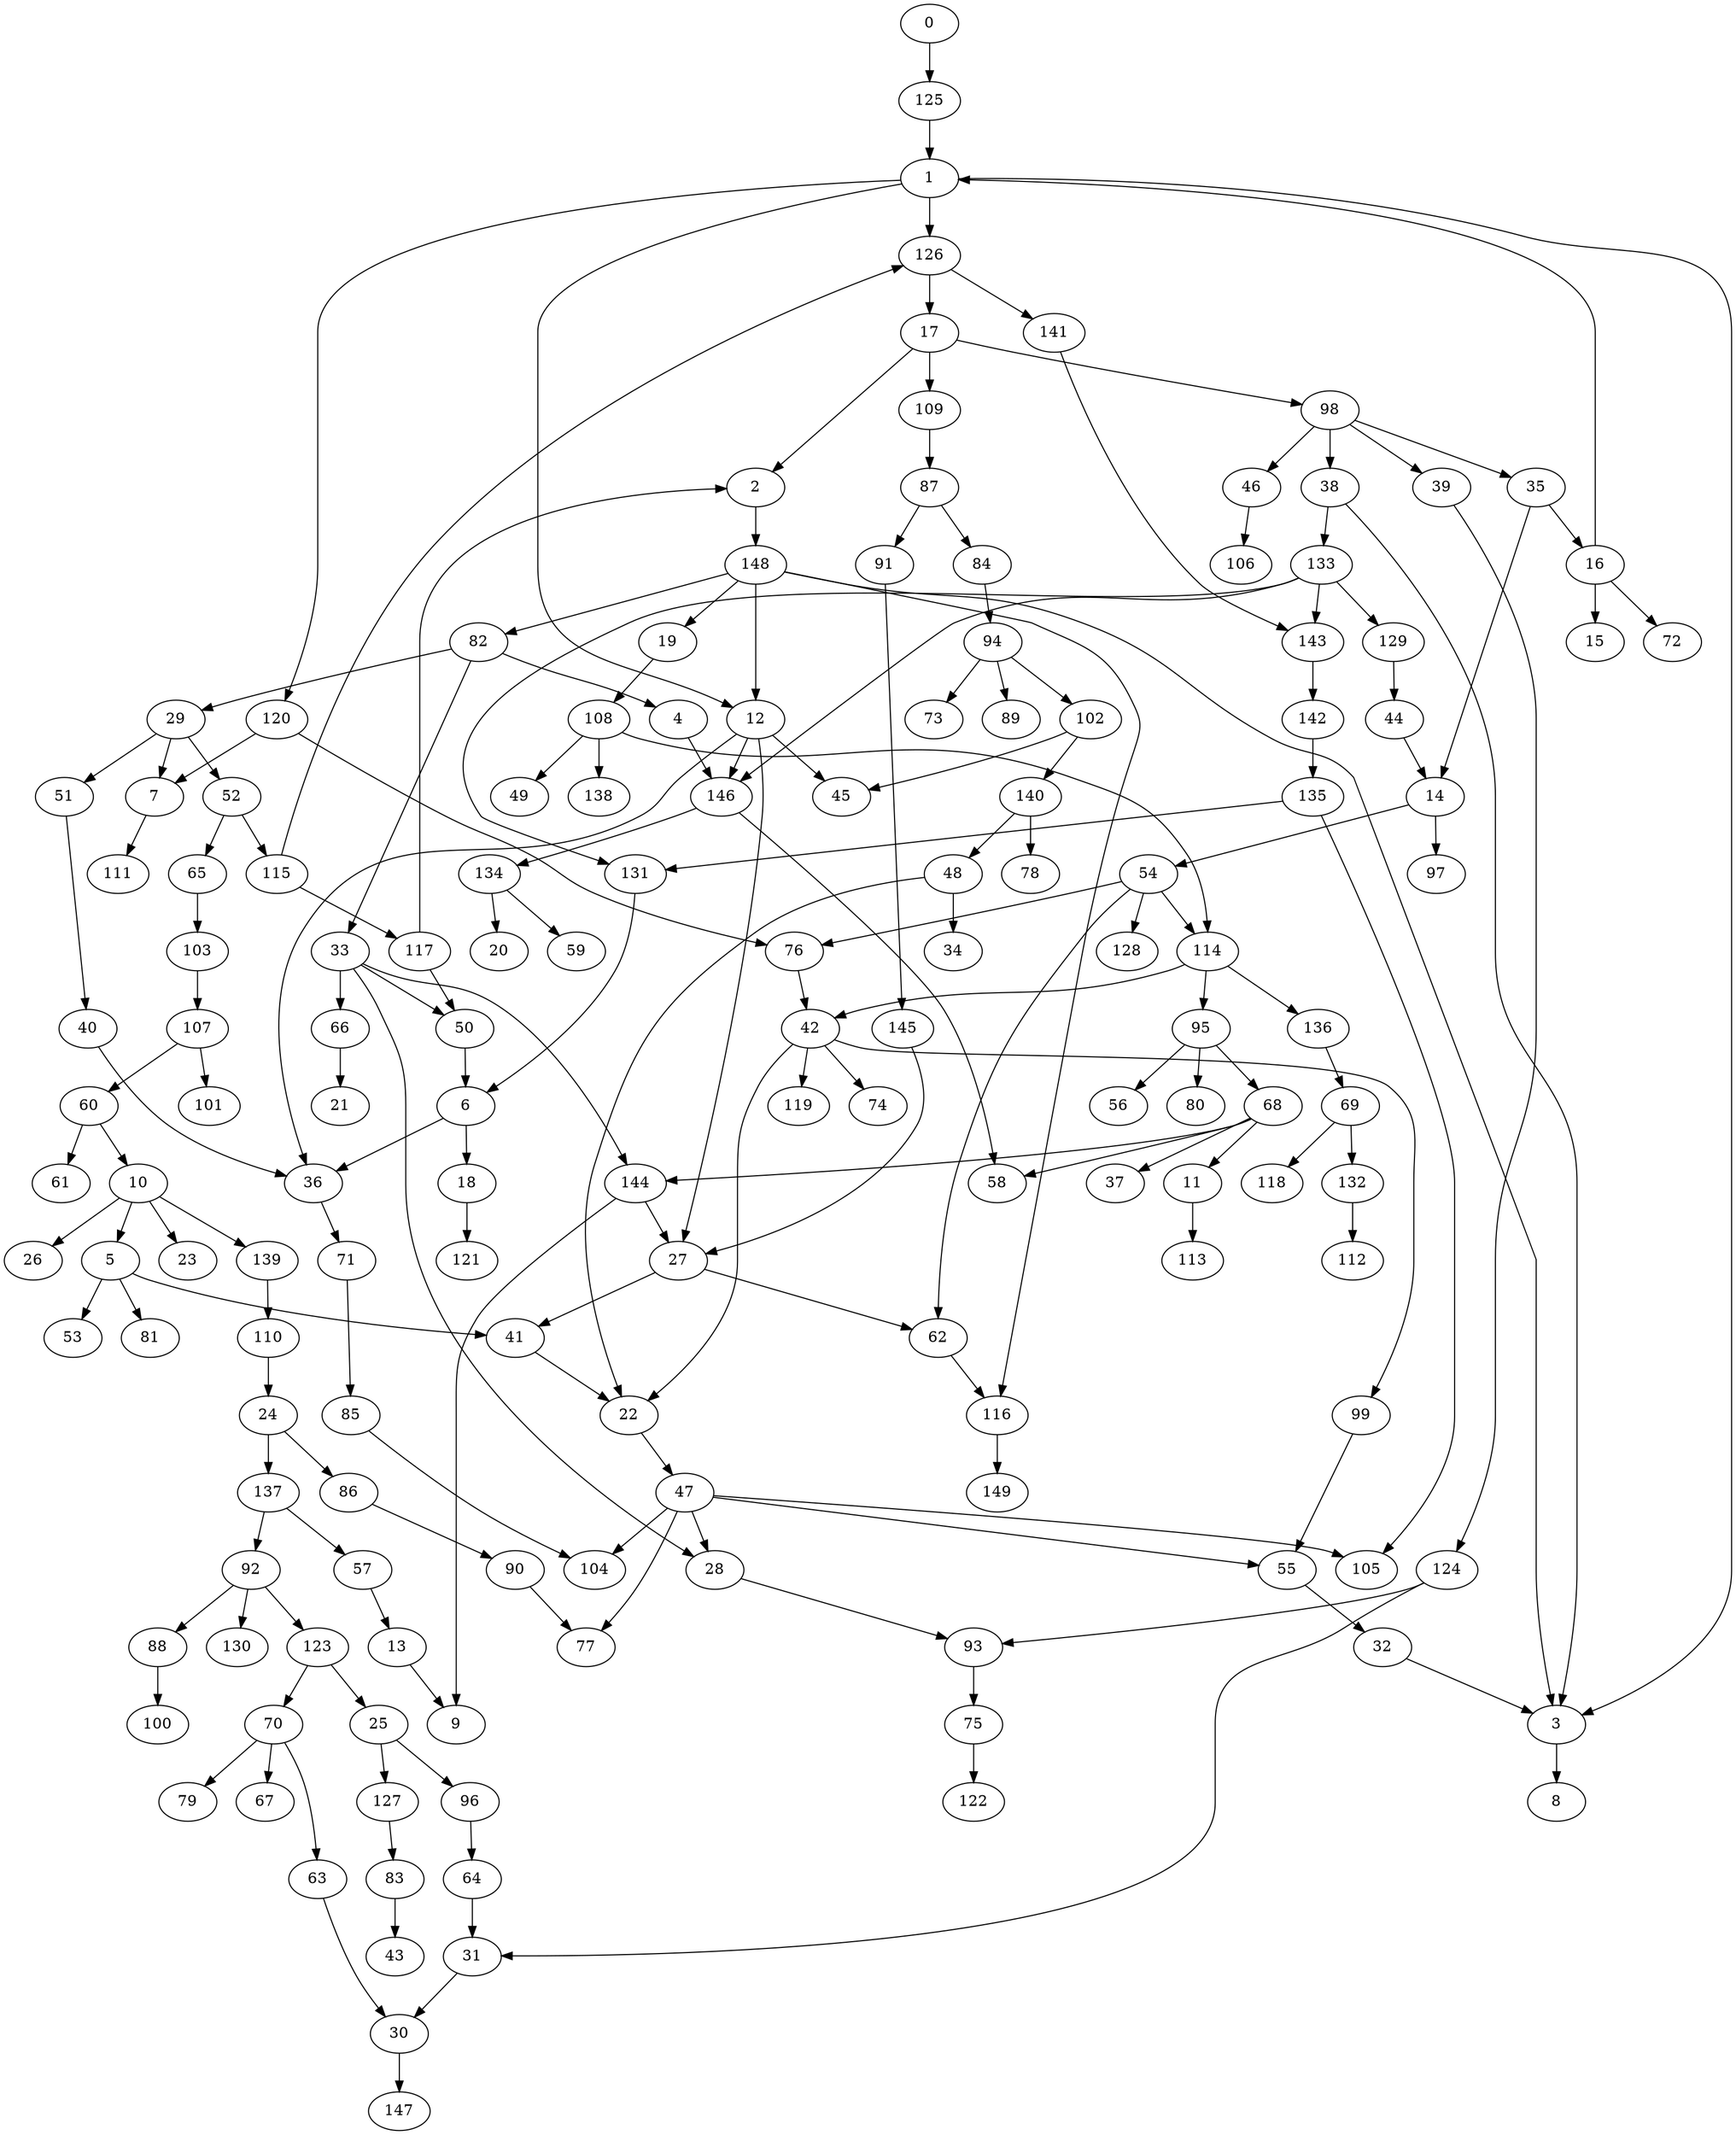 strict digraph {
	graph [bb="0,0,1732,1980"];
	node [label="\N"];
	0	[height=0.5,
		pos="1495,1962",
		width=0.75];
	125	[height=0.5,
		pos="1495,1890",
		width=0.75];
	0 -> 125	[pos="e,1495,1908.1 1495,1943.7 1495,1936 1495,1926.7 1495,1918.1"];
	1	[height=0.5,
		pos="1495,1818",
		width=0.75];
	3	[height=0.5,
		pos="1512,378",
		width=0.75];
	1 -> 3	[pos="e,1538.1,383.19 1521.3,1813.8 1583,1804.6 1732,1772.4 1732,1675 1732,1675 1732,1675 1732,521 1732,434.44 1610.3,398.09 1547.9,385.14"];
	12	[height=0.5,
		pos="615,1314",
		width=0.75];
	1 -> 12	[pos="e,614.6,1332 1468.1,1815.6 1320.3,1807.5 613,1763.9 613,1675 613,1675 613,1675 613,1457 613,1417 613.8,1370.6 614.39,1342.1"];
	120	[height=0.5,
		pos="1419,1314",
		width=0.75];
	1 -> 120	[pos="e,1433.3,1329.8 1495,1800 1495,1773.3 1495,1720.1 1495,1675 1495,1675 1495,1675 1495,1457 1495,1410.1 1462.4,1363.7 1439.9,1337.3"];
	126	[height=0.5,
		pos="461,1746",
		width=0.75];
	1 -> 126	[pos="e,487.15,1750.7 1467.8,1816 1358.6,1812 941.18,1795.2 599,1764 564.36,1760.8 525,1755.9 497.2,1752.1"];
	2	[height=0.5,
		pos="558,1530",
		width=0.75];
	148	[height=0.5,
		pos="855,1458",
		width=0.75];
	2 -> 148	[pos="e,829.69,1465 583.07,1523.1 635.95,1510.6 759.04,1481.6 819.79,1467.3"];
	8	[height=0.5,
		pos="1512,306",
		width=0.75];
	3 -> 8	[pos="e,1512,324.1 1512,359.7 1512,351.98 1512,342.71 1512,334.11"];
	4	[height=0.5,
		pos="744,1314",
		width=0.75];
	146	[height=0.5,
		pos="577,1242",
		width=0.75];
	4 -> 146	[pos="e,598.22,1253.3 721.46,1303.6 715.47,1301.1 708.99,1298.4 703,1296 663.1,1279.7 652.5,1277.2 613,1260 611.19,1259.2 609.34,1258.4 \
607.48,1257.6"];
	5	[height=0.5,
		pos="1199,810",
		width=0.75];
	41	[height=0.5,
		pos="587,738",
		width=0.75];
	5 -> 41	[pos="e,613.98,740.24 1178.5,797.83 1173.6,795.55 1168.2,793.42 1163,792 1060.6,764.05 734.45,746.11 623.99,740.72"];
	53	[height=0.5,
		pos="1127,738",
		width=0.75];
	5 -> 53	[pos="e,1141.8,753.38 1184.4,794.83 1174.3,784.94 1160.5,771.55 1149,760.36"];
	81	[height=0.5,
		pos="1199,738",
		width=0.75];
	5 -> 81	[pos="e,1199,756.1 1199,791.7 1199,783.98 1199,774.71 1199,766.11"];
	6	[height=0.5,
		pos="340,954",
		width=0.75];
	18	[height=0.5,
		pos="340,882",
		width=0.75];
	6 -> 18	[pos="e,340,900.1 340,935.7 340,927.98 340,918.71 340,910.11"];
	36	[height=0.5,
		pos="257,882",
		width=0.75];
	6 -> 36	[pos="e,273.08,896.56 323.6,939.17 311.36,928.85 294.45,914.58 280.73,903.01"];
	7	[height=0.5,
		pos="1321,1242",
		width=0.75];
	111	[height=0.5,
		pos="1321,1170",
		width=0.75];
	7 -> 111	[pos="e,1321,1188.1 1321,1223.7 1321,1216 1321,1206.7 1321,1198.1"];
	9	[height=0.5,
		pos="907,378",
		width=0.75];
	10	[height=0.5,
		pos="1199,882",
		width=0.75];
	10 -> 5	[pos="e,1199,828.1 1199,863.7 1199,855.98 1199,846.71 1199,838.11"];
	23	[height=0.5,
		pos="1055,810",
		width=0.75];
	10 -> 23	[pos="e,1076.3,821.37 1177.8,870.67 1153.4,858.83 1113.3,839.33 1085.6,825.86"];
	26	[height=0.5,
		pos="983,810",
		width=0.75];
	10 -> 26	[pos="e,1004,821.77 1178,870.23 1173.1,867.98 1167.9,865.77 1163,864 1100.9,841.81 1081.1,850.19 1019,828 1017.1,827.34 1015.3,826.61 \
1013.4,825.84"];
	139	[height=0.5,
		pos="1127,810",
		width=0.75];
	10 -> 139	[pos="e,1141.8,825.38 1184.4,866.83 1174.3,856.94 1160.5,843.55 1149,832.36"];
	11	[height=0.5,
		pos="873,882",
		width=0.75];
	113	[height=0.5,
		pos="801,810",
		width=0.75];
	11 -> 113	[pos="e,815.8,825.38 858.43,866.83 848.25,856.94 834.48,843.55 822.97,832.36"];
	27	[height=0.5,
		pos="522,810",
		width=0.75];
	12 -> 27	[pos="e,522,828.05 593.44,1303.1 576.54,1294.2 553.81,1279.6 541,1260 518.84,1226.2 522,1211.4 522,1171 522,1171 522,1171 522,953 522,\
913 522,866.65 522,838.08"];
	12 -> 36	[pos="e,252.37,899.95 590.34,1306.1 540.5,1291.2 426.07,1252.1 350,1188 290.21,1137.6 272.54,1118.5 249,1044 234.69,998.68 242.88,942.65 \
250.02,910.05"];
	45	[height=0.5,
		pos="353,1242",
		width=0.75];
	12 -> 45	[pos="e,374.84,1253 593.16,1303 587.05,1300.5 580.34,1297.9 574,1296 495.95,1272.3 472.05,1283.7 394,1260 390.83,1259 387.57,1257.9 384.33,\
1256.7"];
	12 -> 146	[pos="e,585.77,1259.1 606.19,1296.8 601.58,1288.3 595.84,1277.7 590.68,1268.2"];
	13	[height=0.5,
		pos="1051,450",
		width=0.75];
	13 -> 9	[pos="e,928.33,389.37 1029.8,438.67 1005.4,426.83 965.28,407.33 937.57,393.86"];
	14	[height=0.5,
		pos="1223,1242",
		width=0.75];
	54	[height=0.5,
		pos="1164,1170",
		width=0.75];
	14 -> 54	[pos="e,1176.8,1186.2 1210.2,1225.8 1202.4,1216.5 1192.3,1204.5 1183.5,1194.1"];
	97	[height=0.5,
		pos="1236,1170",
		width=0.75];
	14 -> 97	[pos="e,1232.8,1188.3 1226.1,1224.1 1227.6,1216.3 1229.3,1207 1230.9,1198.4"];
	15	[height=0.5,
		pos="1605,1386",
		width=0.75];
	16	[height=0.5,
		pos="1605,1458",
		width=0.75];
	16 -> 1	[pos="e,1514.2,1804.7 1605,1476 1605,1502.7 1605,1555.9 1605,1601 1605,1675 1605,1675 1605,1675 1605,1728.8 1555,1774.6 1522.4,1798.7"];
	16 -> 15	[pos="e,1605,1404.1 1605,1439.7 1605,1432 1605,1422.7 1605,1414.1"];
	72	[height=0.5,
		pos="1677,1386",
		width=0.75];
	16 -> 72	[pos="e,1662.2,1401.4 1619.6,1442.8 1629.7,1432.9 1643.5,1419.5 1655,1408.4"];
	17	[height=0.5,
		pos="524,1674",
		width=0.75];
	17 -> 2	[pos="e,553.97,1547.8 528.03,1656.2 533.86,1631.8 544.69,1586.6 551.62,1557.7"];
	98	[height=0.5,
		pos="1328,1602",
		width=0.75];
	17 -> 98	[pos="e,1301.1,1605.3 550.75,1670.7 669.98,1660.3 1153.2,1618.2 1291.1,1606.2"];
	109	[height=0.5,
		pos="494,1602",
		width=0.75];
	17 -> 109	[pos="e,501.06,1619.5 516.89,1656.4 513.34,1648.1 508.97,1637.9 505,1628.7"];
	121	[height=0.5,
		pos="340,810",
		width=0.75];
	18 -> 121	[pos="e,340,828.1 340,863.7 340,855.98 340,846.71 340,838.11"];
	19	[height=0.5,
		pos="822,1386",
		width=0.75];
	108	[height=0.5,
		pos="816,1314",
		width=0.75];
	19 -> 108	[pos="e,817.47,1332.1 820.52,1367.7 819.86,1360 819.06,1350.7 818.32,1342.1"];
	20	[height=0.5,
		pos="687,1098",
		width=0.75];
	21	[height=0.5,
		pos="615,954",
		width=0.75];
	22	[height=0.5,
		pos="581,666",
		width=0.75];
	47	[height=0.5,
		pos="581,594",
		width=0.75];
	22 -> 47	[pos="e,581,612.1 581,647.7 581,639.98 581,630.71 581,622.11"];
	24	[height=0.5,
		pos="1009,666",
		width=0.75];
	86	[height=0.5,
		pos="894,594",
		width=0.75];
	24 -> 86	[pos="e,913.31,606.75 989.75,653.28 971.26,642.03 943.11,624.89 922.11,612.11"];
	137	[height=0.5,
		pos="1009,594",
		width=0.75];
	24 -> 137	[pos="e,1009,612.1 1009,647.7 1009,639.98 1009,630.71 1009,622.11"];
	25	[height=0.5,
		pos="979,378",
		width=0.75];
	96	[height=0.5,
		pos="1051,306",
		width=0.75];
	25 -> 96	[pos="e,1036.2,321.38 993.57,362.83 1003.7,352.94 1017.5,339.55 1029,328.36"];
	127	[height=0.5,
		pos="979,306",
		width=0.75];
	25 -> 127	[pos="e,979,324.1 979,359.7 979,351.98 979,342.71 979,334.11"];
	27 -> 41	[pos="e,573.24,753.82 535.78,794.15 544.66,784.6 556.36,771.99 566.34,761.25"];
	62	[height=0.5,
		pos="515,738",
		width=0.75];
	27 -> 62	[pos="e,516.71,756.1 520.27,791.7 519.5,783.98 518.57,774.71 517.71,766.11"];
	28	[height=0.5,
		pos="1254,522",
		width=0.75];
	93	[height=0.5,
		pos="1334,450",
		width=0.75];
	28 -> 93	[pos="e,1318.2,464.8 1269.8,507.17 1281.4,497.01 1297.4,483.03 1310.5,471.56"];
	29	[height=0.5,
		pos="900,1314",
		width=0.75];
	29 -> 7	[pos="e,1297,1250.3 926.77,1310.2 986.68,1303.6 1136,1285.8 1259,1260 1268.2,1258.1 1278.1,1255.6 1287.2,1253.1"];
	51	[height=0.5,
		pos="831,1242",
		width=0.75];
	29 -> 51	[pos="e,845.28,1257.5 885.7,1298.5 876.08,1288.7 863.22,1275.7 852.39,1264.7"];
	52	[height=0.5,
		pos="903,1242",
		width=0.75];
	29 -> 52	[pos="e,902.27,1260.1 900.74,1295.7 901.07,1288 901.47,1278.7 901.84,1270.1"];
	30	[height=0.5,
		pos="1149,90",
		width=0.75];
	147	[height=0.5,
		pos="1149,18",
		width=0.75];
	30 -> 147	[pos="e,1149,36.104 1149,71.697 1149,63.983 1149,54.712 1149,46.112"];
	31	[height=0.5,
		pos="1106,162",
		width=0.75];
	31 -> 30	[pos="e,1139.3,106.82 1115.8,145.12 1121.1,136.34 1128,125.26 1134,115.42"];
	32	[height=0.5,
		pos="1419,450",
		width=0.75];
	32 -> 3	[pos="e,1494.6,392.11 1436.5,435.83 1450.5,425.27 1470.4,410.3 1486.3,398.37"];
	33	[height=0.5,
		pos="759,1098",
		width=0.75];
	33 -> 28	[pos="e,1254,540.05 785.84,1095.7 864.95,1091.5 1095.9,1076.6 1163,1044 1213.9,1019.3 1254,1011.6 1254,955 1254,955 1254,955 1254,665 \
1254,625 1254,578.65 1254,550.08"];
	50	[height=0.5,
		pos="395,1026",
		width=0.75];
	33 -> 50	[pos="e,415.5,1038.1 738.5,1085.9 733.54,1083.7 728.18,1081.5 723,1080 597.4,1043.6 556.6,1080.4 431,1044 429.06,1043.4 427.09,1042.8 \
425.13,1042.1"];
	66	[height=0.5,
		pos="615,1026",
		width=0.75];
	33 -> 66	[pos="e,636.33,1037.4 737.75,1086.7 713.4,1074.8 673.28,1055.3 645.57,1041.9"];
	144	[height=0.5,
		pos="681,882",
		width=0.75];
	33 -> 144	[pos="e,687.09,899.71 752.88,1080.2 739.35,1043.1 706.83,953.86 690.58,909.27"];
	34	[height=0.5,
		pos="137,1098",
		width=0.75];
	35	[height=0.5,
		pos="1400,1530",
		width=0.75];
	35 -> 14	[pos="e,1235.7,1258 1394.5,1512.1 1388.2,1493.7 1377.2,1464 1364,1440 1327,1372.8 1271.2,1301.4 1242.1,1265.8"];
	35 -> 16	[pos="e,1581.4,1467 1423.5,1521 1460,1508.5 1530.2,1484.6 1571.8,1470.3"];
	71	[height=0.5,
		pos="137,810",
		width=0.75];
	36 -> 71	[pos="e,156.84,822.58 237.18,869.44 217.73,858.09 187.84,840.66 165.77,827.78"];
	37	[height=0.5,
		pos="801,882",
		width=0.75];
	38	[height=0.5,
		pos="1256,1530",
		width=0.75];
	38 -> 3	[pos="e,1519.5,395.66 1277.4,1518.8 1307.9,1504.2 1360.3,1479 1364,1476 1459.5,1399 1512,1365.7 1512,1243 1512,1243 1512,1243 1512,881 \
1512,784.4 1550,763.6 1550,667 1550,667 1550,667 1550,521 1550,479.41 1534.6,433.22 1523.4,405.14"];
	133	[height=0.5,
		pos="689,1458",
		width=0.75];
	38 -> 133	[pos="e,715.38,1462.5 1229.4,1525.9 1161.2,1517.8 974.44,1495.6 819,1476 787.44,1472 751.6,1467.3 725.55,1463.9"];
	39	[height=0.5,
		pos="1550,1530",
		width=0.75];
	124	[height=0.5,
		pos="1334,522",
		width=0.75];
	39 -> 124	[pos="e,1350.3,536.56 1550,1512 1550,1485.3 1550,1432.1 1550,1387 1550,1387 1550,1387 1550,881 1550,769.17 1518.1,740.33 1455,648 1426.7,\
606.64 1384.3,566.41 1357.9,543.2"];
	40	[height=0.5,
		pos="285,1026",
		width=0.75];
	40 -> 36	[pos="e,260.39,900.19 281.62,1007.9 276.83,983.56 268.01,938.82 262.33,910.01"];
	41 -> 22	[pos="e,582.47,684.1 585.52,719.7 584.86,711.98 584.06,702.71 583.32,694.11"];
	42	[height=0.5,
		pos="1309,1026",
		width=0.75];
	42 -> 22	[pos="e,602.22,677.13 1282.3,1022.2 1219.7,1015.2 1065,995.94 1019,972 1012.7,968.71 842.8,796.11 837,792 826.93,784.86 676.82,712.81 \
611.26,681.45"];
	74	[height=0.5,
		pos="1309,954",
		width=0.75];
	42 -> 74	[pos="e,1309,972.1 1309,1007.7 1309,999.98 1309,990.71 1309,982.11"];
	99	[height=0.5,
		pos="1419,666",
		width=0.75];
	42 -> 99	[pos="e,1422.4,683.97 1334.5,1019.3 1359.4,1012.5 1396.4,998.35 1417,972 1441.9,940.11 1436,923.45 1436,883 1436,883 1436,883 1436,809 \
1436,768.71 1429.2,722.44 1424.2,693.96"];
	119	[height=0.5,
		pos="1381,954",
		width=0.75];
	42 -> 119	[pos="e,1366.2,969.38 1323.6,1010.8 1333.7,1000.9 1347.5,987.55 1359,976.36"];
	43	[height=0.5,
		pos="979,162",
		width=0.75];
	44	[height=0.5,
		pos="1115,1314",
		width=0.75];
	44 -> 14	[pos="e,1204.4,1255.1 1133.8,1300.8 1151,1289.7 1176.6,1273.1 1196,1260.5"];
	46	[height=0.5,
		pos="1328,1530",
		width=0.75];
	106	[height=0.5,
		pos="1328,1458",
		width=0.75];
	46 -> 106	[pos="e,1328,1476.1 1328,1511.7 1328,1504 1328,1494.7 1328,1486.1"];
	47 -> 28	[pos="e,1227.4,525.91 601.07,581.95 606.13,579.61 611.65,577.42 617,576 819.52,522.38 878.33,558.61 1087,540 1131.8,536.01 1183.3,530.65 \
1217.1,527.03"];
	55	[height=0.5,
		pos="1419,522",
		width=0.75];
	47 -> 55	[pos="e,1396.4,532.34 601.04,581.84 606.11,579.5 611.63,577.34 617,576 942.09,494.9 1041,603.56 1370,540 1375.5,538.93 1381.3,537.37 1386.8,\
535.63"];
	77	[height=0.5,
		pos="763,450",
		width=0.75];
	47 -> 77	[pos="e,745.98,464.28 597.8,579.9 629.95,554.81 700.34,499.89 738.02,470.49"];
	104	[height=0.5,
		pos="500,522",
		width=0.75];
	47 -> 104	[pos="e,515.97,536.8 565,579.17 553.24,569.01 537.06,555.03 523.79,543.56"];
	105	[height=0.5,
		pos="251,522",
		width=0.75];
	47 -> 105	[pos="e,276.43,528.39 555.65,587.62 497.35,575.26 353.58,544.76 286.51,530.53"];
	48	[height=0.5,
		pos="137,1170",
		width=0.75];
	48 -> 22	[pos="e,554.87,670.72 149.75,1153.7 157.56,1143.6 167.15,1129.7 173,1116 188.88,1078.8 192,1067.4 192,1027 192,1027 192,1027 192,809 192,\
734.33 448.09,687.35 544.7,672.28"];
	48 -> 34	[pos="e,137,1116.1 137,1151.7 137,1144 137,1134.7 137,1126.1"];
	49	[height=0.5,
		pos="649,1242",
		width=0.75];
	50 -> 6	[pos="e,351.91,970.16 383.07,1009.8 375.79,1000.5 366.34,988.52 358.15,978.09"];
	51 -> 40	[pos="e,290.69,1043.8 806.15,1234.5 791.86,1230.9 773.52,1226.7 757,1224 676.78,1210.9 462.75,1229.7 393,1188 341.26,1157 309.04,1090.6 \
294.36,1053.4"];
	65	[height=0.5,
		pos="903,1170",
		width=0.75];
	52 -> 65	[pos="e,903,1188.1 903,1223.7 903,1216 903,1206.7 903,1198.1"];
	115	[height=0.5,
		pos="429,1170",
		width=0.75];
	52 -> 115	[pos="e,455.64,1174 882.5,1229.9 877.55,1227.7 872.18,1225.5 867,1224 847.76,1218.5 567.74,1186.6 465.78,1175.1"];
	54 -> 62	[pos="e,503.35,754.62 1139.8,1161.7 1109.3,1152.2 1055.6,1134.8 1011,1116 846.14,1046.6 815.33,1006.7 651,936 607.99,917.5 590.93,926 \
552,900 515.9,875.89 501.74,868.46 486,828 477.62,806.46 487.5,781.39 497.94,763.35"];
	76	[height=0.5,
		pos="1309,1098",
		width=0.75];
	54 -> 76	[pos="e,1287.5,1109.4 1185.4,1158.7 1209.9,1146.8 1250.3,1127.3 1278.2,1113.9"];
	114	[height=0.5,
		pos="1047,1098",
		width=0.75];
	54 -> 114	[pos="e,1066.6,1110.8 1144.4,1157.3 1125.5,1146 1096.7,1128.7 1075.3,1115.9"];
	128	[height=0.5,
		pos="1191,1098",
		width=0.75];
	54 -> 128	[pos="e,1184.5,1116 1170.4,1152.4 1173.5,1144.3 1177.3,1134.4 1180.8,1125.4"];
	55 -> 32	[pos="e,1419,468.1 1419,503.7 1419,495.98 1419,486.71 1419,478.11"];
	56	[height=0.5,
		pos="801,954",
		width=0.75];
	57	[height=0.5,
		pos="1051,522",
		width=0.75];
	57 -> 13	[pos="e,1051,468.1 1051,503.7 1051,495.98 1051,486.71 1051,478.11"];
	58	[height=0.5,
		pos="588,882",
		width=0.75];
	59	[height=0.5,
		pos="615,1098",
		width=0.75];
	60	[height=0.5,
		pos="1199,954",
		width=0.75];
	60 -> 10	[pos="e,1199,900.1 1199,935.7 1199,927.98 1199,918.71 1199,910.11"];
	61	[height=0.5,
		pos="1127,882",
		width=0.75];
	60 -> 61	[pos="e,1141.8,897.38 1184.4,938.83 1174.3,928.94 1160.5,915.55 1149,904.36"];
	116	[height=0.5,
		pos="653,666",
		width=0.75];
	62 -> 116	[pos="e,631.84,677.73 535.96,726.37 559.06,714.65 596.42,695.7 622.71,682.37"];
	63	[height=0.5,
		pos="1256,234",
		width=0.75];
	63 -> 30	[pos="e,1160.6,106.45 1244.3,217.53 1225.6,192.67 1188.7,143.66 1166.7,114.47"];
	64	[height=0.5,
		pos="1051,234",
		width=0.75];
	64 -> 31	[pos="e,1094.1,178.16 1062.9,217.81 1070.2,208.55 1079.7,196.52 1087.9,186.09"];
	103	[height=0.5,
		pos="1119,1098",
		width=0.75];
	65 -> 103	[pos="e,1097.9,1109.6 928.15,1162.9 963.32,1154.1 1029,1136.6 1083,1116 1084.8,1115.3 1086.7,1114.5 1088.6,1113.8"];
	66 -> 21	[pos="e,615,972.1 615,1007.7 615,999.98 615,990.71 615,982.11"];
	67	[height=0.5,
		pos="1161,306",
		width=0.75];
	68	[height=0.5,
		pos="945,954",
		width=0.75];
	68 -> 11	[pos="e,887.8,897.38 930.43,938.83 920.25,928.94 906.48,915.55 894.97,904.36"];
	68 -> 37	[pos="e,822.33,893.37 923.75,942.67 899.4,930.83 859.28,911.33 831.57,897.86"];
	68 -> 58	[pos="e,611.64,890.94 924.49,942 919.53,939.71 914.17,937.53 909,936 795.47,902.32 760.75,925 645,900 637.28,898.33 629.08,896.14 621.39,\
893.89"];
	68 -> 144	[pos="e,706.5,888.21 924.37,942.34 919.42,940.04 914.09,937.77 909,936 873.66,923.71 771.2,901.68 716.46,890.28"];
	69	[height=0.5,
		pos="1055,954",
		width=0.75];
	118	[height=0.5,
		pos="983,882",
		width=0.75];
	69 -> 118	[pos="e,997.8,897.38 1040.4,938.83 1030.3,928.94 1016.5,915.55 1005,904.36"];
	132	[height=0.5,
		pos="1055,882",
		width=0.75];
	69 -> 132	[pos="e,1055,900.1 1055,935.7 1055,927.98 1055,918.71 1055,910.11"];
	70	[height=0.5,
		pos="1197,378",
		width=0.75];
	70 -> 63	[pos="e,1263.9,251.35 1219.1,367.61 1236.2,359.01 1258.6,344.5 1269,324 1278.9,304.36 1274,279.38 1267.5,260.89"];
	70 -> 67	[pos="e,1169.3,323.15 1188.7,360.76 1184.3,352.28 1178.9,341.71 1174,332.2"];
	79	[height=0.5,
		pos="1233,306",
		width=0.75];
	70 -> 79	[pos="e,1224.7,323.15 1205.3,360.76 1209.7,352.28 1215.1,341.71 1220,332.2"];
	85	[height=0.5,
		pos="402,666",
		width=0.75];
	71 -> 85	[pos="e,374.93,666.16 140.19,791.82 144.88,771.55 155.62,738.31 178,720 232.03,675.8 316.62,667.24 364.91,666.27"];
	73	[height=0.5,
		pos="319,1314",
		width=0.75];
	75	[height=0.5,
		pos="1338,378",
		width=0.75];
	122	[height=0.5,
		pos="1343,306",
		width=0.75];
	75 -> 122	[pos="e,1341.8,324.1 1339.2,359.7 1339.8,351.98 1340.4,342.71 1341.1,334.11"];
	76 -> 42	[pos="e,1309,1044.1 1309,1079.7 1309,1072 1309,1062.7 1309,1054.1"];
	78	[height=0.5,
		pos="27,1170",
		width=0.75];
	80	[height=0.5,
		pos="873,954",
		width=0.75];
	82	[height=0.5,
		pos="897,1386",
		width=0.75];
	82 -> 4	[pos="e,765.29,1325.1 874.96,1375.1 851.4,1364.6 812.99,1347.3 780,1332 778.21,1331.2 776.38,1330.3 774.52,1329.5"];
	82 -> 29	[pos="e,899.27,1332.1 897.74,1367.7 898.07,1360 898.47,1350.7 898.84,1342.1"];
	82 -> 33	[pos="e,780.91,1108.7 911.28,1370.6 920.16,1360.7 930.85,1346.7 936,1332 944.28,1308.4 942.42,1156.4 939,1152 899.94,1101.5 860.51,1136.3 \
800,1116 796.86,1114.9 793.62,1113.8 790.39,1112.5"];
	83	[height=0.5,
		pos="979,234",
		width=0.75];
	83 -> 43	[pos="e,979,180.1 979,215.7 979,207.98 979,198.71 979,190.11"];
	84	[height=0.5,
		pos="376,1458",
		width=0.75];
	94	[height=0.5,
		pos="376,1386",
		width=0.75];
	84 -> 94	[pos="e,376,1404.1 376,1439.7 376,1432 376,1422.7 376,1414.1"];
	85 -> 104	[pos="e,489.09,538.81 412.86,649.26 429.93,624.52 463.17,576.37 483.3,547.2"];
	90	[height=0.5,
		pos="834,522",
		width=0.75];
	86 -> 90	[pos="e,846.99,538.16 880.98,577.81 872.96,568.45 862.53,556.28 853.53,545.79"];
	87	[height=0.5,
		pos="486,1530",
		width=0.75];
	87 -> 84	[pos="e,394.94,1471.1 466.84,1516.8 449.33,1505.7 423.24,1489.1 403.51,1476.5"];
	91	[height=0.5,
		pos="486,1458",
		width=0.75];
	87 -> 91	[pos="e,486,1476.1 486,1511.7 486,1504 486,1494.7 486,1486.1"];
	88	[height=0.5,
		pos="835,450",
		width=0.75];
	100	[height=0.5,
		pos="835,378",
		width=0.75];
	88 -> 100	[pos="e,835,396.1 835,431.7 835,423.98 835,414.71 835,406.11"];
	89	[height=0.5,
		pos="391,1314",
		width=0.75];
	90 -> 77	[pos="e,777.69,465.49 819.29,506.5 809.39,496.73 796.16,483.69 785.01,472.7"];
	145	[height=0.5,
		pos="467,1026",
		width=0.75];
	91 -> 145	[pos="e,470.36,1044 485.6,1440 485.02,1413.3 484,1360.1 484,1315 484,1315 484,1315 484,1169 484,1128.7 477.17,1082.4 472.17,1054"];
	92	[height=0.5,
		pos="955,522",
		width=0.75];
	92 -> 88	[pos="e,854.84,462.58 935.18,509.44 915.73,498.09 885.84,480.66 863.77,467.78"];
	123	[height=0.5,
		pos="907,450",
		width=0.75];
	92 -> 123	[pos="e,917.85,466.82 944.11,505.12 938.03,496.26 930.34,485.04 923.54,475.12"];
	130	[height=0.5,
		pos="979,450",
		width=0.75];
	92 -> 130	[pos="e,973.24,467.79 960.81,504.05 963.55,496.06 966.89,486.33 969.95,477.4"];
	93 -> 75	[pos="e,1337,396.1 1335,431.7 1335.4,423.98 1336,414.71 1336.5,406.11"];
	94 -> 73	[pos="e,331.34,1330.2 363.63,1369.8 356.09,1360.5 346.3,1348.5 337.81,1338.1"];
	94 -> 89	[pos="e,387.3,1332.3 379.63,1368.1 381.3,1360.3 383.32,1350.8 385.2,1342.1"];
	102	[height=0.5,
		pos="247,1314",
		width=0.75];
	94 -> 102	[pos="e,267.34,1326 355.56,1373.9 334.24,1362.3 300.6,1344.1 276.42,1331"];
	95	[height=0.5,
		pos="922,1026",
		width=0.75];
	95 -> 56	[pos="e,820.7,966.4 902.29,1013.6 882.51,1002.2 851.85,984.42 829.44,971.46"];
	95 -> 68	[pos="e,939.48,971.79 927.57,1008.1 930.2,1000.1 933.39,990.33 936.33,981.4"];
	95 -> 80	[pos="e,883.84,970.49 911.13,1009.5 904.84,1000.5 896.81,989.02 889.74,978.92"];
	96 -> 64	[pos="e,1051,252.1 1051,287.7 1051,279.98 1051,270.71 1051,262.11"];
	98 -> 35	[pos="e,1385.2,1545.4 1342.6,1586.8 1352.7,1576.9 1366.5,1563.5 1378,1552.4"];
	98 -> 38	[pos="e,1270.8,1545.4 1313.4,1586.8 1303.3,1576.9 1289.5,1563.5 1278,1552.4"];
	98 -> 39	[pos="e,1526.2,1538.5 1352.2,1593.4 1392,1580.8 1471.4,1555.8 1516.6,1541.5"];
	98 -> 46	[pos="e,1328,1548.1 1328,1583.7 1328,1576 1328,1566.7 1328,1558.1"];
	99 -> 55	[pos="e,1419,540.19 1419,647.87 1419,623.67 1419,579.21 1419,550.39"];
	101	[height=0.5,
		pos="1127,954",
		width=0.75];
	102 -> 45	[pos="e,334.39,1255.3 265.46,1300.8 282.16,1289.8 306.95,1273.4 325.89,1260.9"];
	140	[height=0.5,
		pos="118,1242",
		width=0.75];
	102 -> 140	[pos="e,138.34,1254 226.56,1301.9 205.24,1290.3 171.6,1272.1 147.42,1259"];
	107	[height=0.5,
		pos="1127,1026",
		width=0.75];
	103 -> 107	[pos="e,1125,1044.1 1121,1079.7 1121.9,1072 1122.9,1062.7 1123.9,1054.1"];
	107 -> 60	[pos="e,1184.2,969.38 1141.6,1010.8 1151.7,1000.9 1165.5,987.55 1177,976.36"];
	107 -> 101	[pos="e,1127,972.1 1127,1007.7 1127,999.98 1127,990.71 1127,982.11"];
	108 -> 49	[pos="e,670.19,1253.3 794.81,1302.7 789.97,1300.4 784.83,1298.1 780,1296 738.44,1278.3 726.56,1277.7 685,1260 683.19,1259.2 681.33,1258.4 \
679.47,1257.6"];
	108 -> 114	[pos="e,1020.6,1102.6 806.47,1297.1 796.88,1278.9 784.85,1248.5 795,1224 812.32,1182.2 828.09,1175.1 867,1152 912.45,1125 972.59,1110.9 \
1010.5,1104.3"];
	138	[height=0.5,
		pos="721,1242",
		width=0.75];
	108 -> 138	[pos="e,738.64,1256 798.58,1300.2 784.07,1289.5 763.21,1274.1 746.77,1262"];
	109 -> 87	[pos="e,487.95,1548.1 492.02,1583.7 491.14,1576 490.08,1566.7 489.1,1558.1"];
	110	[height=0.5,
		pos="1053,738",
		width=0.75];
	110 -> 24	[pos="e,1018.9,682.82 1043,721.12 1037.5,712.34 1030.5,701.26 1024.3,691.42"];
	112	[height=0.5,
		pos="911,810",
		width=0.75];
	114 -> 42	[pos="e,1287.2,1037 1067.6,1086.2 1072.5,1083.9 1077.9,1081.7 1083,1080 1162.6,1053.9 1187.8,1068.2 1268,1044 1271.2,1043 1274.4,1041.9 \
1277.7,1040.7"];
	114 -> 95	[pos="e,942.03,1038.2 1026.9,1085.8 1006.3,1074.2 974.1,1056.2 950.79,1043.1"];
	136	[height=0.5,
		pos="1050,1026",
		width=0.75];
	114 -> 136	[pos="e,1049.3,1044.1 1047.7,1079.7 1048.1,1072 1048.5,1062.7 1048.8,1054.1"];
	117	[height=0.5,
		pos="429,1098",
		width=0.75];
	115 -> 117	[pos="e,429,1116.1 429,1151.7 429,1144 429,1134.7 429,1126.1"];
	115 -> 126	[pos="e,455.07,1728.2 429.16,1188.1 429.64,1239.7 431,1397.9 431,1529 431,1603 431,1603 431,1603 431,1644.1 443.16,1690.4 452,1718.6"];
	149	[height=0.5,
		pos="653,594",
		width=0.75];
	116 -> 149	[pos="e,653,612.1 653,647.7 653,639.98 653,630.71 653,622.11"];
	117 -> 2	[pos="e,553.57,1512.1 409.53,1110.8 367.87,1137.6 277.03,1204.9 317,1260 347.19,1301.6 386.11,1264.8 427,1296 497.62,1349.9 535.88,1453.5 \
550.68,1502.3"];
	117 -> 50	[pos="e,403.08,1043.6 421.11,1080.8 417.1,1072.5 412.11,1062.2 407.58,1052.9"];
	120 -> 7	[pos="e,1338.9,1255.8 1401,1300.2 1386,1289.4 1364.3,1273.9 1347.3,1261.8"];
	120 -> 76	[pos="e,1324.5,1113.1 1414.7,1296.1 1406.5,1265.7 1386.8,1200.5 1357,1152 1350,1140.6 1340.4,1129.4 1331.6,1120.3"];
	123 -> 25	[pos="e,964.2,393.38 921.57,434.83 931.75,424.94 945.52,411.55 957.03,400.36"];
	123 -> 70	[pos="e,1170.5,382.43 927.6,438.26 932.55,435.96 937.89,433.71 943,432 1018.4,406.74 1110.5,391.12 1160.5,383.85"];
	124 -> 31	[pos="e,1106,180.05 1310.9,512.2 1252.9,489.41 1106,426.92 1106,379 1106,379 1106,379 1106,305 1106,265 1106,218.65 1106,190.08"];
	124 -> 93	[pos="e,1334,468.1 1334,503.7 1334,495.98 1334,486.71 1334,478.11"];
	125 -> 1	[pos="e,1495,1836.1 1495,1871.7 1495,1864 1495,1854.7 1495,1846.1"];
	126 -> 17	[pos="e,510.66,1689.8 474.36,1730.2 482.88,1720.7 494.09,1708.2 503.69,1697.6"];
	141	[height=0.5,
		pos="345,1674",
		width=0.75];
	126 -> 141	[pos="e,364.48,1686.8 441.58,1733.3 422.85,1722 394.28,1704.7 373.07,1691.9"];
	127 -> 83	[pos="e,979,252.1 979,287.7 979,279.98 979,270.71 979,262.11"];
	129	[height=0.5,
		pos="1061,1386",
		width=0.75];
	129 -> 44	[pos="e,1103,1330.5 1073,1369.5 1080,1360.4 1088.9,1348.8 1096.8,1338.6"];
	131	[height=0.5,
		pos="209,1170",
		width=0.75];
	131 -> 6	[pos="e,338.95,972.27 225.64,1155.6 250.49,1134.5 296.96,1091.3 321,1044 330.82,1024.7 335.57,1000.5 337.87,982.27"];
	132 -> 112	[pos="e,932.33,821.37 1033.8,870.67 1009.4,858.83 969.28,839.33 941.57,825.86"];
	133 -> 129	[pos="e,1035.3,1391.8 714.57,1452.2 779.47,1440 950.74,1407.7 1025.4,1393.7"];
	133 -> 131	[pos="e,223.07,1185.6 671.4,1444.1 630.36,1414.6 524.38,1341.1 427,1296 380.32,1274.4 362.07,1284.8 317,1260 283.77,1241.7 250.92,1212.7 \
230.34,1192.7"];
	143	[height=0.5,
		pos="304,1386",
		width=0.75];
	133 -> 143	[pos="e,324.53,1397.9 662.46,1454 591.87,1445.8 400.75,1422.5 340,1404 338.07,1403.4 336.1,1402.7 334.15,1402"];
	133 -> 146	[pos="e,598.45,1253 688.8,1439.9 687.66,1408.8 681.54,1341.6 651,1296 640.22,1279.9 622.8,1267.1 607.57,1258.1"];
	134	[height=0.5,
		pos="615,1170",
		width=0.75];
	134 -> 20	[pos="e,672.2,1113.4 629.57,1154.8 639.75,1144.9 653.52,1131.5 665.03,1120.4"];
	134 -> 59	[pos="e,615,1116.1 615,1151.7 615,1144 615,1134.7 615,1126.1"];
	135	[height=0.5,
		pos="190,1242",
		width=0.75];
	135 -> 105	[pos="e,227.14,530.49 168.38,1230.7 144.96,1219 109.75,1200.2 101,1188 77.433,1155.1 82,1139.4 82,1099 82,1099 82,1099 82,665 82,594.91 \
168.26,552.49 217.53,533.98"];
	135 -> 131	[pos="e,204.44,1187.8 194.6,1224.1 196.75,1216.1 199.35,1206.5 201.76,1197.7"];
	136 -> 69	[pos="e,1053.8,972.1 1051.2,1007.7 1051.8,999.98 1052.4,990.71 1053.1,982.11"];
	137 -> 57	[pos="e,1041.2,539.31 1018.5,577.12 1023.7,568.56 1030.1,557.8 1035.9,548.13"];
	137 -> 92	[pos="e,966.95,538.49 997.02,577.46 990.02,568.4 981.06,556.79 973.21,546.61"];
	139 -> 110	[pos="e,1068,753.14 1112,794.83 1101.5,784.87 1087.2,771.37 1075.3,760.14"];
	140 -> 48	[pos="e,132.44,1187.8 122.6,1224.1 124.75,1216.1 127.35,1206.5 129.76,1197.7"];
	140 -> 78	[pos="e,44.04,1184.1 100.88,1227.8 87.156,1217.3 67.69,1202.3 52.185,1190.4"];
	141 -> 143	[pos="e,306.43,1403.9 342.56,1656 335.69,1608.1 316.18,1472 307.85,1413.9"];
	142	[height=0.5,
		pos="175,1314",
		width=0.75];
	142 -> 135	[pos="e,186.3,1260.3 178.63,1296.1 180.3,1288.3 182.32,1278.8 184.2,1270.1"];
	143 -> 142	[pos="e,195.34,1326 283.56,1373.9 262.24,1362.3 228.6,1344.1 204.42,1331"];
	144 -> 9	[pos="e,885.97,389.77 686.33,864.15 694.2,837.75 708,784.92 708,739 708,739 708,739 708,521 708,480.55 698.9,461.09 727,432 772.83,384.55 \
808.87,418.19 871,396 872.86,395.34 874.74,394.61 876.63,393.84"];
	144 -> 27	[pos="e,543.92,820.65 658.89,871.27 631.48,859.2 584.58,838.55 553.43,824.84"];
	145 -> 27	[pos="e,517.42,828.18 471.26,1008.1 478.66,978.71 494.38,916.49 508,864 510.18,855.58 512.59,846.42 514.79,838.11"];
	146 -> 58	[pos="e,582.47,899.84 573.64,1224 568.69,1197.5 560,1144.4 560,1099 560,1099 560,1099 560,1025 560,984.23 571.25,938.09 579.49,909.77"];
	146 -> 134	[pos="e,606.23,1187.1 585.81,1224.8 590.42,1216.3 596.16,1205.7 601.32,1196.2"];
	148 -> 3	[pos="e,1504.5,395.66 881.98,1455.2 987.68,1447.6 1371.9,1414.7 1455,1332 1483.7,1303.5 1474,1283.4 1474,1243 1474,1243 1474,1243 1474,\
521 1474,479.41 1489.4,433.22 1500.6,405.14"];
	148 -> 12	[pos="e,634.57,1326.6 835.36,1445.4 792.98,1420.3 692.78,1361 643.45,1331.8"];
	148 -> 19	[pos="e,829.76,1403.5 847.18,1440.4 843.28,1432.1 838.46,1421.9 834.1,1412.7"];
	148 -> 82	[pos="e,887.22,1403.3 864.53,1441.1 869.67,1432.6 876.12,1421.8 881.92,1412.1"];
	148 -> 116	[pos="e,669.63,680.38 877.03,1447.3 916.69,1428.2 996,1381.7 996,1315 996,1315 996,1315 996,1241 996,1083.4 841.94,1109.5 765,972 745.25,\
936.7 746,923.45 746,883 746,883 746,883 746,809 746,758.84 704.89,712.61 677.34,687.26"];
}
